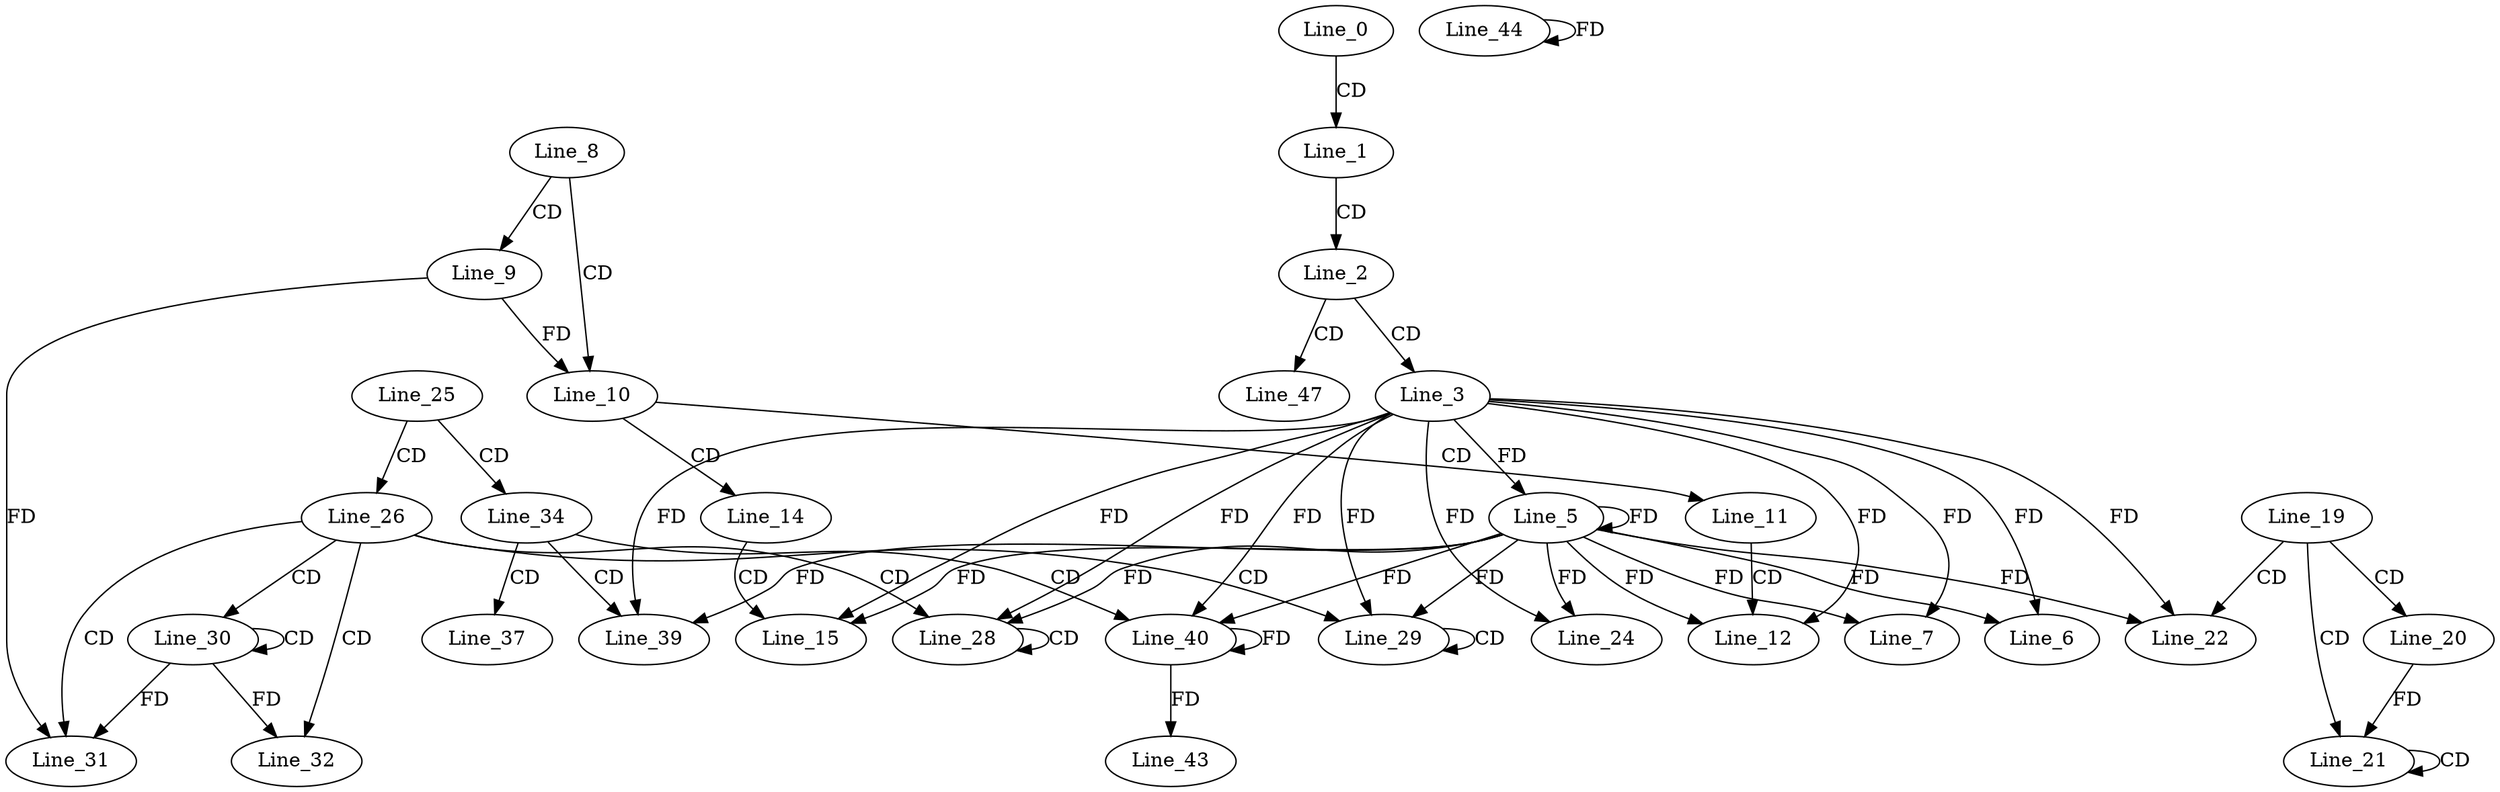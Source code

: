 digraph G {
  Line_0;
  Line_1;
  Line_2;
  Line_3;
  Line_5;
  Line_6;
  Line_7;
  Line_8;
  Line_9;
  Line_10;
  Line_11;
  Line_12;
  Line_14;
  Line_15;
  Line_19;
  Line_20;
  Line_21;
  Line_21;
  Line_21;
  Line_22;
  Line_24;
  Line_25;
  Line_26;
  Line_28;
  Line_28;
  Line_29;
  Line_29;
  Line_30;
  Line_30;
  Line_31;
  Line_32;
  Line_34;
  Line_37;
  Line_39;
  Line_40;
  Line_43;
  Line_44;
  Line_47;
  Line_0 -> Line_1 [ label="CD" ];
  Line_1 -> Line_2 [ label="CD" ];
  Line_2 -> Line_3 [ label="CD" ];
  Line_3 -> Line_5 [ label="FD" ];
  Line_5 -> Line_5 [ label="FD" ];
  Line_3 -> Line_6 [ label="FD" ];
  Line_5 -> Line_6 [ label="FD" ];
  Line_3 -> Line_7 [ label="FD" ];
  Line_5 -> Line_7 [ label="FD" ];
  Line_8 -> Line_9 [ label="CD" ];
  Line_8 -> Line_10 [ label="CD" ];
  Line_9 -> Line_10 [ label="FD" ];
  Line_10 -> Line_11 [ label="CD" ];
  Line_11 -> Line_12 [ label="CD" ];
  Line_3 -> Line_12 [ label="FD" ];
  Line_5 -> Line_12 [ label="FD" ];
  Line_10 -> Line_14 [ label="CD" ];
  Line_14 -> Line_15 [ label="CD" ];
  Line_3 -> Line_15 [ label="FD" ];
  Line_5 -> Line_15 [ label="FD" ];
  Line_19 -> Line_20 [ label="CD" ];
  Line_19 -> Line_21 [ label="CD" ];
  Line_21 -> Line_21 [ label="CD" ];
  Line_20 -> Line_21 [ label="FD" ];
  Line_19 -> Line_22 [ label="CD" ];
  Line_3 -> Line_22 [ label="FD" ];
  Line_5 -> Line_22 [ label="FD" ];
  Line_3 -> Line_24 [ label="FD" ];
  Line_5 -> Line_24 [ label="FD" ];
  Line_25 -> Line_26 [ label="CD" ];
  Line_26 -> Line_28 [ label="CD" ];
  Line_28 -> Line_28 [ label="CD" ];
  Line_3 -> Line_28 [ label="FD" ];
  Line_5 -> Line_28 [ label="FD" ];
  Line_26 -> Line_29 [ label="CD" ];
  Line_29 -> Line_29 [ label="CD" ];
  Line_3 -> Line_29 [ label="FD" ];
  Line_5 -> Line_29 [ label="FD" ];
  Line_26 -> Line_30 [ label="CD" ];
  Line_30 -> Line_30 [ label="CD" ];
  Line_26 -> Line_31 [ label="CD" ];
  Line_30 -> Line_31 [ label="FD" ];
  Line_9 -> Line_31 [ label="FD" ];
  Line_26 -> Line_32 [ label="CD" ];
  Line_30 -> Line_32 [ label="FD" ];
  Line_25 -> Line_34 [ label="CD" ];
  Line_34 -> Line_37 [ label="CD" ];
  Line_34 -> Line_39 [ label="CD" ];
  Line_3 -> Line_39 [ label="FD" ];
  Line_5 -> Line_39 [ label="FD" ];
  Line_34 -> Line_40 [ label="CD" ];
  Line_3 -> Line_40 [ label="FD" ];
  Line_5 -> Line_40 [ label="FD" ];
  Line_40 -> Line_40 [ label="FD" ];
  Line_40 -> Line_43 [ label="FD" ];
  Line_44 -> Line_44 [ label="FD" ];
  Line_2 -> Line_47 [ label="CD" ];
}
